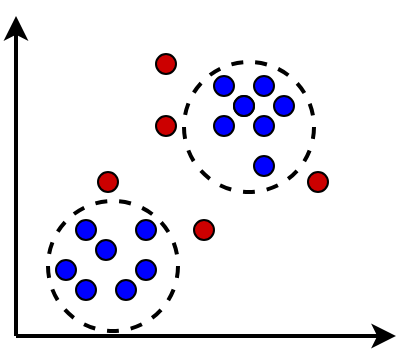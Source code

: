 <mxfile version="13.0.3" type="device"><diagram id="vyTAINkBzuCryllyxWo6" name="Page-1"><mxGraphModel dx="946" dy="619" grid="1" gridSize="10" guides="1" tooltips="1" connect="1" arrows="1" fold="1" page="1" pageScale="1" pageWidth="1100" pageHeight="850" math="0" shadow="0"><root><mxCell id="0"/><mxCell id="1" parent="0"/><mxCell id="pPSqLuMAz-jm_nDWDFrn-27" value="" style="rounded=0;whiteSpace=wrap;html=1;dashed=1;strokeWidth=2;strokeColor=none;" vertex="1" parent="1"><mxGeometry x="160" y="500" width="190" height="160" as="geometry"/></mxCell><mxCell id="pPSqLuMAz-jm_nDWDFrn-28" value="" style="endArrow=classic;html=1;strokeWidth=2;" edge="1" parent="1"><mxGeometry width="50" height="50" relative="1" as="geometry"><mxPoint x="160" y="657" as="sourcePoint"/><mxPoint x="160" y="497" as="targetPoint"/></mxGeometry></mxCell><mxCell id="pPSqLuMAz-jm_nDWDFrn-29" value="" style="endArrow=classic;html=1;strokeWidth=2;" edge="1" parent="1"><mxGeometry width="50" height="50" relative="1" as="geometry"><mxPoint x="160" y="657" as="sourcePoint"/><mxPoint x="350" y="657" as="targetPoint"/><Array as="points"><mxPoint x="250" y="657"/></Array></mxGeometry></mxCell><mxCell id="pPSqLuMAz-jm_nDWDFrn-30" value="" style="ellipse;whiteSpace=wrap;html=1;aspect=fixed;fillColor=#0000FF;" vertex="1" parent="1"><mxGeometry x="180" y="619" width="10" height="10" as="geometry"/></mxCell><mxCell id="pPSqLuMAz-jm_nDWDFrn-31" value="" style="ellipse;whiteSpace=wrap;html=1;aspect=fixed;fillColor=#0000FF;" vertex="1" parent="1"><mxGeometry x="190" y="629" width="10" height="10" as="geometry"/></mxCell><mxCell id="pPSqLuMAz-jm_nDWDFrn-32" value="" style="ellipse;whiteSpace=wrap;html=1;aspect=fixed;fillColor=#0000FF;" vertex="1" parent="1"><mxGeometry x="200" y="609" width="10" height="10" as="geometry"/></mxCell><mxCell id="pPSqLuMAz-jm_nDWDFrn-33" value="" style="ellipse;whiteSpace=wrap;html=1;aspect=fixed;fillColor=#0000FF;" vertex="1" parent="1"><mxGeometry x="210" y="629" width="10" height="10" as="geometry"/></mxCell><mxCell id="pPSqLuMAz-jm_nDWDFrn-34" value="" style="ellipse;whiteSpace=wrap;html=1;aspect=fixed;fillColor=#0000FF;" vertex="1" parent="1"><mxGeometry x="190" y="599" width="10" height="10" as="geometry"/></mxCell><mxCell id="pPSqLuMAz-jm_nDWDFrn-35" value="" style="ellipse;whiteSpace=wrap;html=1;aspect=fixed;fillColor=#0000FF;" vertex="1" parent="1"><mxGeometry x="220" y="599" width="10" height="10" as="geometry"/></mxCell><mxCell id="pPSqLuMAz-jm_nDWDFrn-36" value="" style="ellipse;whiteSpace=wrap;html=1;aspect=fixed;fillColor=#0000FF;" vertex="1" parent="1"><mxGeometry x="220" y="619" width="10" height="10" as="geometry"/></mxCell><mxCell id="pPSqLuMAz-jm_nDWDFrn-37" value="" style="ellipse;whiteSpace=wrap;html=1;aspect=fixed;fillColor=#0000FF;" vertex="1" parent="1"><mxGeometry x="259" y="527" width="10" height="10" as="geometry"/></mxCell><mxCell id="pPSqLuMAz-jm_nDWDFrn-38" value="" style="ellipse;whiteSpace=wrap;html=1;aspect=fixed;fillColor=#0000FF;" vertex="1" parent="1"><mxGeometry x="269" y="537" width="10" height="10" as="geometry"/></mxCell><mxCell id="pPSqLuMAz-jm_nDWDFrn-39" value="" style="ellipse;whiteSpace=wrap;html=1;aspect=fixed;fillColor=#0000FF;" vertex="1" parent="1"><mxGeometry x="269" y="537" width="10" height="10" as="geometry"/></mxCell><mxCell id="pPSqLuMAz-jm_nDWDFrn-40" value="" style="ellipse;whiteSpace=wrap;html=1;aspect=fixed;fillColor=#0000FF;" vertex="1" parent="1"><mxGeometry x="279" y="547" width="10" height="10" as="geometry"/></mxCell><mxCell id="pPSqLuMAz-jm_nDWDFrn-41" value="" style="ellipse;whiteSpace=wrap;html=1;aspect=fixed;fillColor=#0000FF;" vertex="1" parent="1"><mxGeometry x="279" y="527" width="10" height="10" as="geometry"/></mxCell><mxCell id="pPSqLuMAz-jm_nDWDFrn-42" value="" style="ellipse;whiteSpace=wrap;html=1;aspect=fixed;fillColor=#CC0000;" vertex="1" parent="1"><mxGeometry x="306" y="575" width="10" height="10" as="geometry"/></mxCell><mxCell id="pPSqLuMAz-jm_nDWDFrn-43" value="" style="ellipse;whiteSpace=wrap;html=1;aspect=fixed;fillColor=#0000FF;" vertex="1" parent="1"><mxGeometry x="259" y="547" width="10" height="10" as="geometry"/></mxCell><mxCell id="pPSqLuMAz-jm_nDWDFrn-44" value="" style="ellipse;whiteSpace=wrap;html=1;aspect=fixed;fillColor=#0000FF;" vertex="1" parent="1"><mxGeometry x="289" y="537" width="10" height="10" as="geometry"/></mxCell><mxCell id="pPSqLuMAz-jm_nDWDFrn-45" value="" style="ellipse;whiteSpace=wrap;html=1;aspect=fixed;fillColor=#0000FF;" vertex="1" parent="1"><mxGeometry x="279" y="567" width="10" height="10" as="geometry"/></mxCell><mxCell id="pPSqLuMAz-jm_nDWDFrn-46" value="" style="ellipse;whiteSpace=wrap;html=1;aspect=fixed;fillColor=none;dashed=1;strokeWidth=2;" vertex="1" parent="1"><mxGeometry x="244" y="520" width="65" height="65" as="geometry"/></mxCell><mxCell id="pPSqLuMAz-jm_nDWDFrn-47" value="" style="ellipse;whiteSpace=wrap;html=1;aspect=fixed;fillColor=none;dashed=1;strokeWidth=2;" vertex="1" parent="1"><mxGeometry x="176" y="589.5" width="65" height="65" as="geometry"/></mxCell><mxCell id="pPSqLuMAz-jm_nDWDFrn-48" value="" style="ellipse;whiteSpace=wrap;html=1;aspect=fixed;fillColor=#CC0000;" vertex="1" parent="1"><mxGeometry x="249" y="599" width="10" height="10" as="geometry"/></mxCell><mxCell id="pPSqLuMAz-jm_nDWDFrn-49" value="" style="ellipse;whiteSpace=wrap;html=1;aspect=fixed;fillColor=#CC0000;" vertex="1" parent="1"><mxGeometry x="230" y="516" width="10" height="10" as="geometry"/></mxCell><mxCell id="pPSqLuMAz-jm_nDWDFrn-50" value="" style="ellipse;whiteSpace=wrap;html=1;aspect=fixed;fillColor=#CC0000;" vertex="1" parent="1"><mxGeometry x="201" y="575" width="10" height="10" as="geometry"/></mxCell><mxCell id="pPSqLuMAz-jm_nDWDFrn-51" value="" style="ellipse;whiteSpace=wrap;html=1;aspect=fixed;fillColor=#CC0000;" vertex="1" parent="1"><mxGeometry x="230" y="547" width="10" height="10" as="geometry"/></mxCell></root></mxGraphModel></diagram></mxfile>